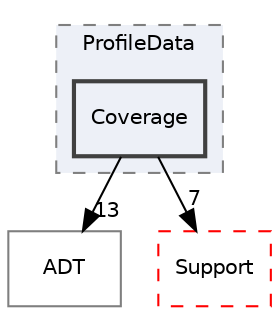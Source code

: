 digraph "include/llvm/ProfileData/Coverage"
{
 // LATEX_PDF_SIZE
  bgcolor="transparent";
  edge [fontname="Helvetica",fontsize="10",labelfontname="Helvetica",labelfontsize="10"];
  node [fontname="Helvetica",fontsize="10",shape="box"];
  compound=true
  subgraph clusterdir_fb12555e9948232649f998a9a651ff9d {
    graph [ bgcolor="#edf0f7", pencolor="grey50", style="filled,dashed,", label="ProfileData", fontname="Helvetica", fontsize="10", URL="dir_fb12555e9948232649f998a9a651ff9d.html"]
  dir_49de544b90afafc90150f912158a10a2 [label="Coverage", style="filled,bold,", fillcolor="#edf0f7", color="grey25", URL="dir_49de544b90afafc90150f912158a10a2.html"];
  }
  dir_32453792af2ba70c54e3ccae3a790d1b [label="ADT", style="", fillcolor="#edf0f7", color="grey50", URL="dir_32453792af2ba70c54e3ccae3a790d1b.html"];
  dir_ae1e398ac700924fa434b51c248a5531 [label="Support", style="dashed,", fillcolor="#edf0f7", color="red", URL="dir_ae1e398ac700924fa434b51c248a5531.html"];
  dir_49de544b90afafc90150f912158a10a2->dir_32453792af2ba70c54e3ccae3a790d1b [headlabel="13", labeldistance=1.5 headhref="dir_000040_000001.html"];
  dir_49de544b90afafc90150f912158a10a2->dir_ae1e398ac700924fa434b51c248a5531 [headlabel="7", labeldistance=1.5 headhref="dir_000040_000182.html"];
}
